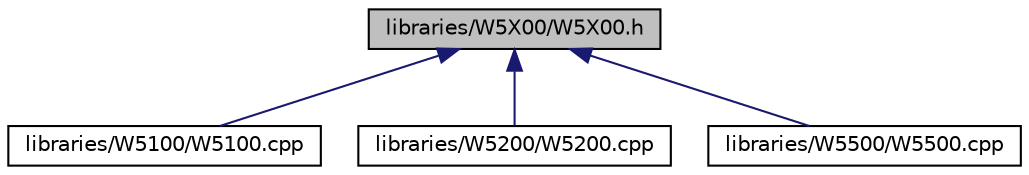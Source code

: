 digraph "libraries/W5X00/W5X00.h"
{
  edge [fontname="Helvetica",fontsize="10",labelfontname="Helvetica",labelfontsize="10"];
  node [fontname="Helvetica",fontsize="10",shape=record];
  Node1 [label="libraries/W5X00/W5X00.h",height=0.2,width=0.4,color="black", fillcolor="grey75", style="filled", fontcolor="black"];
  Node1 -> Node2 [dir="back",color="midnightblue",fontsize="10",style="solid",fontname="Helvetica"];
  Node2 [label="libraries/W5100/W5100.cpp",height=0.2,width=0.4,color="black", fillcolor="white", style="filled",URL="$d2/dfc/W5100_8cpp.html"];
  Node1 -> Node3 [dir="back",color="midnightblue",fontsize="10",style="solid",fontname="Helvetica"];
  Node3 [label="libraries/W5200/W5200.cpp",height=0.2,width=0.4,color="black", fillcolor="white", style="filled",URL="$df/d86/W5200_8cpp.html"];
  Node1 -> Node4 [dir="back",color="midnightblue",fontsize="10",style="solid",fontname="Helvetica"];
  Node4 [label="libraries/W5500/W5500.cpp",height=0.2,width=0.4,color="black", fillcolor="white", style="filled",URL="$d5/de4/W5500_8cpp.html"];
}
